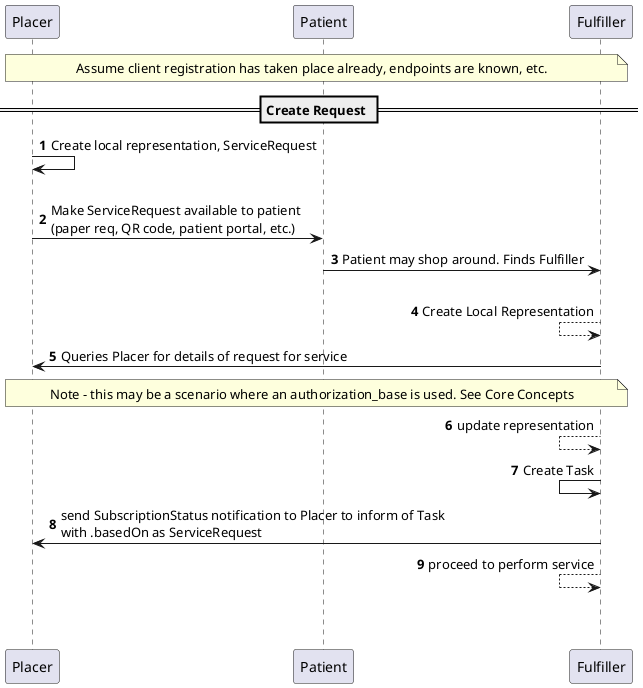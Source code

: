 @startuml
'skinparam svgDimensionStyle false
autonumber

participant Placer order 10
participant Patient order 20
participant Fulfiller order 30 

note over Placer,Fulfiller: Assume client registration has taken place already, endpoints are known, etc. 

== Create Request ==

Placer -> Placer : Create local representation, ServiceRequest

||20||
Placer -> Patient: Make ServiceRequest available to patient\n(paper req, QR code, patient portal, etc.)


Patient -> Fulfiller: Patient may shop around. Finds Fulfiller

||20||

Fulfiller <-- Fulfiller: Create Local Representation

Fulfiller -> Placer: Queries Placer for details of request for service

note over Placer, Fulfiller: Note - this may be a scenario where an authorization_base is used. See Core Concepts

Fulfiller <-- Fulfiller: update representation

Fulfiller <- Fulfiller: Create Task

Fulfiller -> Placer: send SubscriptionStatus notification to Placer to inform of Task\nwith .basedOn as ServiceRequest

Fulfiller <-- Fulfiller: proceed to perform service

||45||
@enduml
